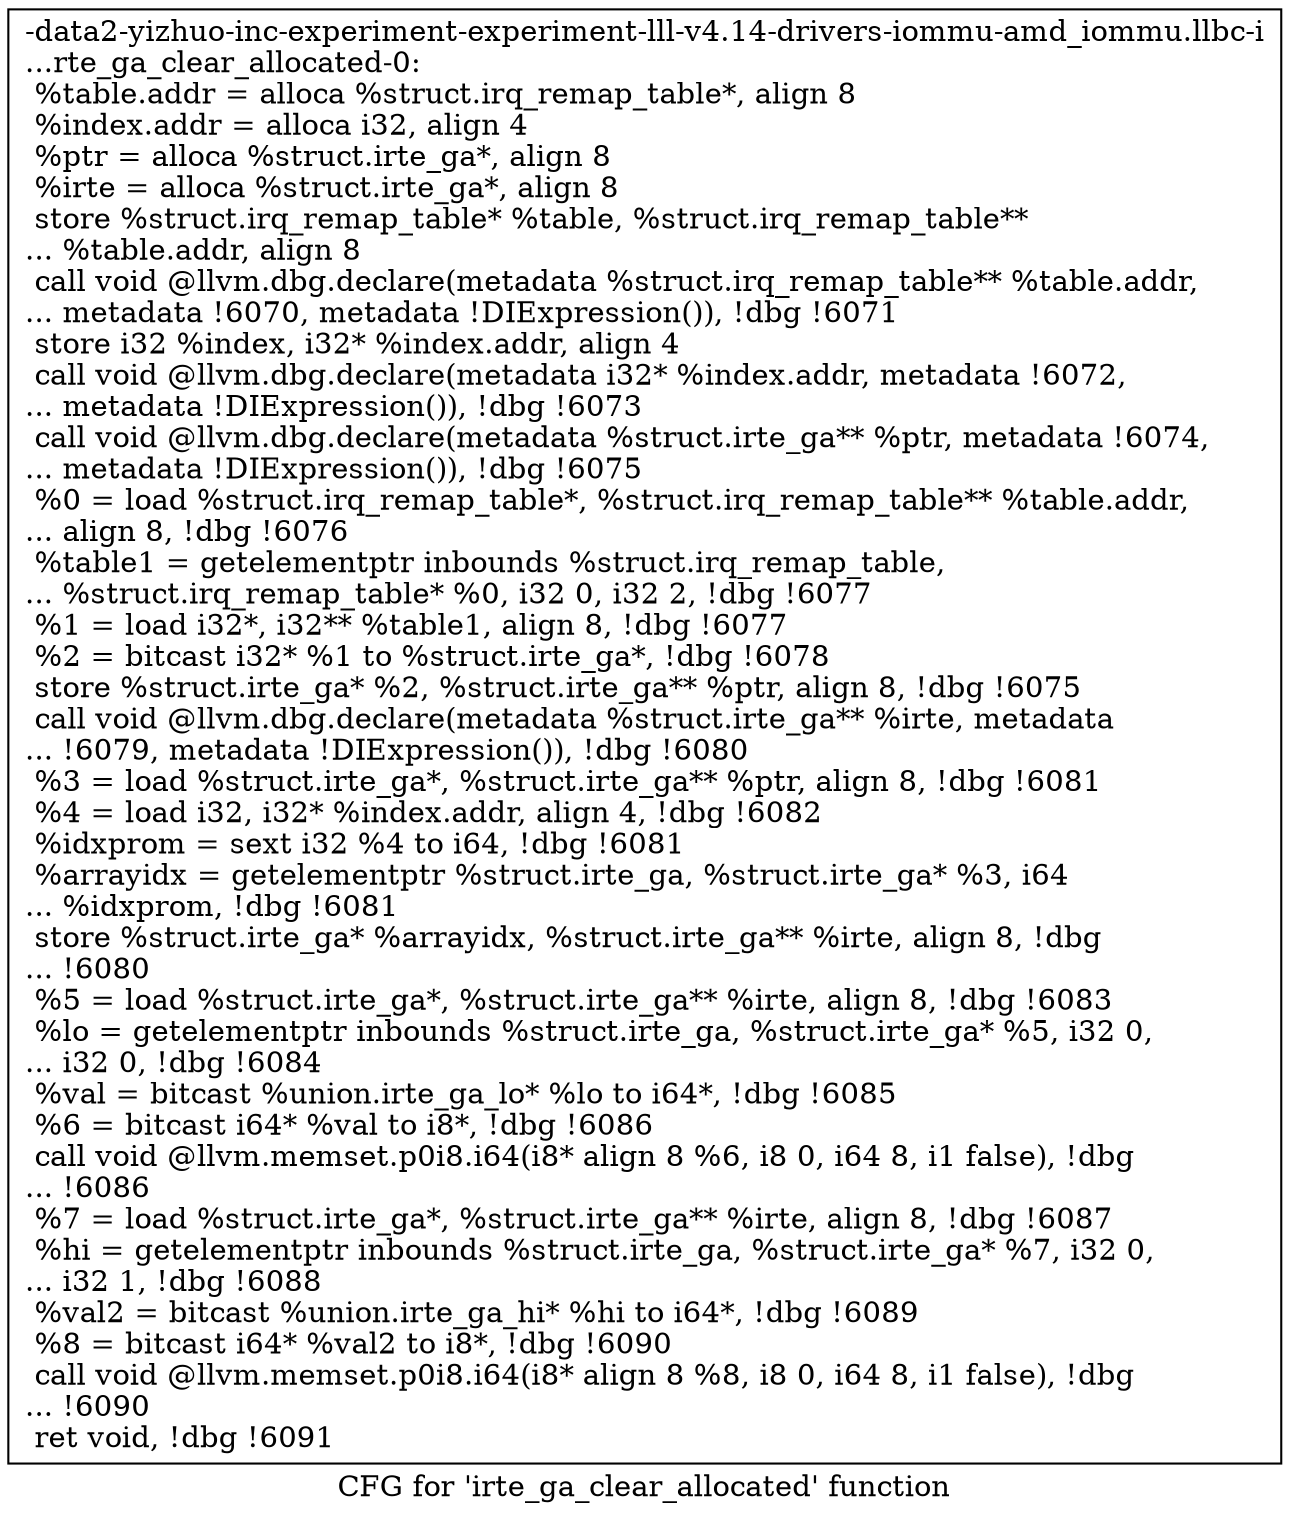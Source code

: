 digraph "CFG for 'irte_ga_clear_allocated' function" {
	label="CFG for 'irte_ga_clear_allocated' function";

	Node0x561b94717970 [shape=record,label="{-data2-yizhuo-inc-experiment-experiment-lll-v4.14-drivers-iommu-amd_iommu.llbc-i\l...rte_ga_clear_allocated-0:\l  %table.addr = alloca %struct.irq_remap_table*, align 8\l  %index.addr = alloca i32, align 4\l  %ptr = alloca %struct.irte_ga*, align 8\l  %irte = alloca %struct.irte_ga*, align 8\l  store %struct.irq_remap_table* %table, %struct.irq_remap_table**\l... %table.addr, align 8\l  call void @llvm.dbg.declare(metadata %struct.irq_remap_table** %table.addr,\l... metadata !6070, metadata !DIExpression()), !dbg !6071\l  store i32 %index, i32* %index.addr, align 4\l  call void @llvm.dbg.declare(metadata i32* %index.addr, metadata !6072,\l... metadata !DIExpression()), !dbg !6073\l  call void @llvm.dbg.declare(metadata %struct.irte_ga** %ptr, metadata !6074,\l... metadata !DIExpression()), !dbg !6075\l  %0 = load %struct.irq_remap_table*, %struct.irq_remap_table** %table.addr,\l... align 8, !dbg !6076\l  %table1 = getelementptr inbounds %struct.irq_remap_table,\l... %struct.irq_remap_table* %0, i32 0, i32 2, !dbg !6077\l  %1 = load i32*, i32** %table1, align 8, !dbg !6077\l  %2 = bitcast i32* %1 to %struct.irte_ga*, !dbg !6078\l  store %struct.irte_ga* %2, %struct.irte_ga** %ptr, align 8, !dbg !6075\l  call void @llvm.dbg.declare(metadata %struct.irte_ga** %irte, metadata\l... !6079, metadata !DIExpression()), !dbg !6080\l  %3 = load %struct.irte_ga*, %struct.irte_ga** %ptr, align 8, !dbg !6081\l  %4 = load i32, i32* %index.addr, align 4, !dbg !6082\l  %idxprom = sext i32 %4 to i64, !dbg !6081\l  %arrayidx = getelementptr %struct.irte_ga, %struct.irte_ga* %3, i64\l... %idxprom, !dbg !6081\l  store %struct.irte_ga* %arrayidx, %struct.irte_ga** %irte, align 8, !dbg\l... !6080\l  %5 = load %struct.irte_ga*, %struct.irte_ga** %irte, align 8, !dbg !6083\l  %lo = getelementptr inbounds %struct.irte_ga, %struct.irte_ga* %5, i32 0,\l... i32 0, !dbg !6084\l  %val = bitcast %union.irte_ga_lo* %lo to i64*, !dbg !6085\l  %6 = bitcast i64* %val to i8*, !dbg !6086\l  call void @llvm.memset.p0i8.i64(i8* align 8 %6, i8 0, i64 8, i1 false), !dbg\l... !6086\l  %7 = load %struct.irte_ga*, %struct.irte_ga** %irte, align 8, !dbg !6087\l  %hi = getelementptr inbounds %struct.irte_ga, %struct.irte_ga* %7, i32 0,\l... i32 1, !dbg !6088\l  %val2 = bitcast %union.irte_ga_hi* %hi to i64*, !dbg !6089\l  %8 = bitcast i64* %val2 to i8*, !dbg !6090\l  call void @llvm.memset.p0i8.i64(i8* align 8 %8, i8 0, i64 8, i1 false), !dbg\l... !6090\l  ret void, !dbg !6091\l}"];
}
